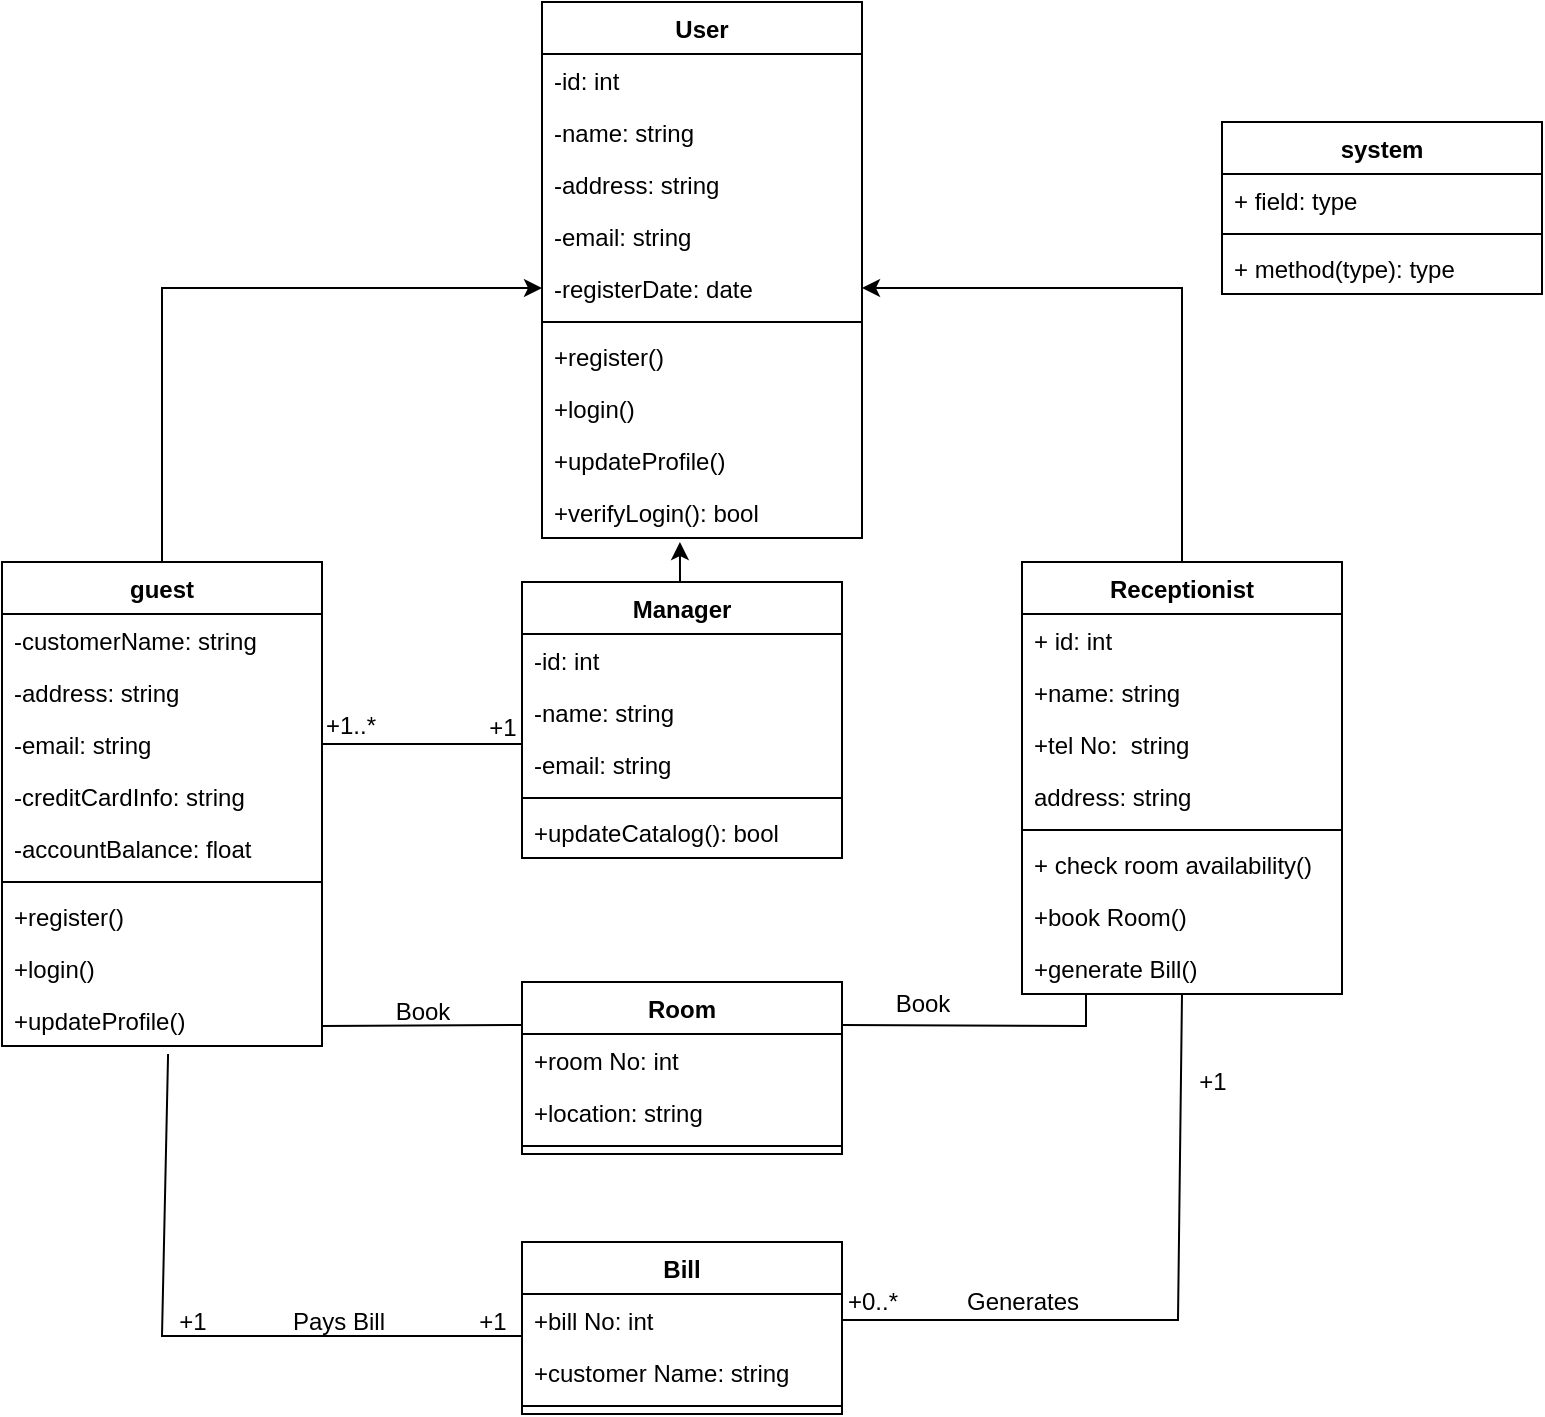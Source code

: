 <mxfile version="16.1.0" type="github">
  <diagram id="C5RBs43oDa-KdzZeNtuy" name="Page-1">
    <mxGraphModel dx="1278" dy="1748" grid="1" gridSize="10" guides="1" tooltips="1" connect="1" arrows="1" fold="1" page="1" pageScale="1" pageWidth="827" pageHeight="1169" math="0" shadow="0">
      <root>
        <mxCell id="WIyWlLk6GJQsqaUBKTNV-0" />
        <mxCell id="WIyWlLk6GJQsqaUBKTNV-1" parent="WIyWlLk6GJQsqaUBKTNV-0" />
        <mxCell id="LYXB9PWpveWqiD-qRQv--15" style="edgeStyle=orthogonalEdgeStyle;rounded=0;jumpSize=6;orthogonalLoop=1;jettySize=auto;html=1;exitX=0.5;exitY=0;exitDx=0;exitDy=0;entryX=0.431;entryY=1.077;entryDx=0;entryDy=0;entryPerimeter=0;endSize=6;strokeWidth=1;" parent="WIyWlLk6GJQsqaUBKTNV-1" source="Q7qjtp1x8WxKevpJag3L-6" target="LYXB9PWpveWqiD-qRQv--11" edge="1">
          <mxGeometry relative="1" as="geometry" />
        </mxCell>
        <mxCell id="Q7qjtp1x8WxKevpJag3L-6" value="Manager" style="swimlane;fontStyle=1;align=center;verticalAlign=top;childLayout=stackLayout;horizontal=1;startSize=26;horizontalStack=0;resizeParent=1;resizeParentMax=0;resizeLast=0;collapsible=1;marginBottom=0;" parent="WIyWlLk6GJQsqaUBKTNV-1" vertex="1">
          <mxGeometry x="280" y="-70" width="160" height="138" as="geometry" />
        </mxCell>
        <mxCell id="T5A34cYK0QaYjGAUa2mt-0" value="-id: int" style="text;strokeColor=none;fillColor=none;align=left;verticalAlign=top;spacingLeft=4;spacingRight=4;overflow=hidden;rotatable=0;points=[[0,0.5],[1,0.5]];portConstraint=eastwest;" parent="Q7qjtp1x8WxKevpJag3L-6" vertex="1">
          <mxGeometry y="26" width="160" height="26" as="geometry" />
        </mxCell>
        <mxCell id="Q7qjtp1x8WxKevpJag3L-7" value="-name: string" style="text;strokeColor=none;fillColor=none;align=left;verticalAlign=top;spacingLeft=4;spacingRight=4;overflow=hidden;rotatable=0;points=[[0,0.5],[1,0.5]];portConstraint=eastwest;" parent="Q7qjtp1x8WxKevpJag3L-6" vertex="1">
          <mxGeometry y="52" width="160" height="26" as="geometry" />
        </mxCell>
        <mxCell id="Q7qjtp1x8WxKevpJag3L-18" value="-email: string" style="text;strokeColor=none;fillColor=none;align=left;verticalAlign=top;spacingLeft=4;spacingRight=4;overflow=hidden;rotatable=0;points=[[0,0.5],[1,0.5]];portConstraint=eastwest;" parent="Q7qjtp1x8WxKevpJag3L-6" vertex="1">
          <mxGeometry y="78" width="160" height="26" as="geometry" />
        </mxCell>
        <mxCell id="Q7qjtp1x8WxKevpJag3L-8" value="" style="line;strokeWidth=1;fillColor=none;align=left;verticalAlign=middle;spacingTop=-1;spacingLeft=3;spacingRight=3;rotatable=0;labelPosition=right;points=[];portConstraint=eastwest;" parent="Q7qjtp1x8WxKevpJag3L-6" vertex="1">
          <mxGeometry y="104" width="160" height="8" as="geometry" />
        </mxCell>
        <mxCell id="Q7qjtp1x8WxKevpJag3L-9" value="+updateCatalog(): bool" style="text;strokeColor=none;fillColor=none;align=left;verticalAlign=top;spacingLeft=4;spacingRight=4;overflow=hidden;rotatable=0;points=[[0,0.5],[1,0.5]];portConstraint=eastwest;" parent="Q7qjtp1x8WxKevpJag3L-6" vertex="1">
          <mxGeometry y="112" width="160" height="26" as="geometry" />
        </mxCell>
        <mxCell id="LYXB9PWpveWqiD-qRQv--14" style="edgeStyle=orthogonalEdgeStyle;rounded=0;jumpSize=6;orthogonalLoop=1;jettySize=auto;html=1;exitX=0.5;exitY=0;exitDx=0;exitDy=0;endSize=6;strokeWidth=1;" parent="WIyWlLk6GJQsqaUBKTNV-1" source="Q7qjtp1x8WxKevpJag3L-10" target="LYXB9PWpveWqiD-qRQv--12" edge="1">
          <mxGeometry relative="1" as="geometry" />
        </mxCell>
        <mxCell id="Q7qjtp1x8WxKevpJag3L-10" value="guest" style="swimlane;fontStyle=1;align=center;verticalAlign=top;childLayout=stackLayout;horizontal=1;startSize=26;horizontalStack=0;resizeParent=1;resizeParentMax=0;resizeLast=0;collapsible=1;marginBottom=0;" parent="WIyWlLk6GJQsqaUBKTNV-1" vertex="1">
          <mxGeometry x="20" y="-80" width="160" height="242" as="geometry" />
        </mxCell>
        <mxCell id="Q7qjtp1x8WxKevpJag3L-11" value="-customerName: string" style="text;strokeColor=none;fillColor=none;align=left;verticalAlign=top;spacingLeft=4;spacingRight=4;overflow=hidden;rotatable=0;points=[[0,0.5],[1,0.5]];portConstraint=eastwest;" parent="Q7qjtp1x8WxKevpJag3L-10" vertex="1">
          <mxGeometry y="26" width="160" height="26" as="geometry" />
        </mxCell>
        <mxCell id="Q7qjtp1x8WxKevpJag3L-17" value="-address: string" style="text;strokeColor=none;fillColor=none;align=left;verticalAlign=top;spacingLeft=4;spacingRight=4;overflow=hidden;rotatable=0;points=[[0,0.5],[1,0.5]];portConstraint=eastwest;" parent="Q7qjtp1x8WxKevpJag3L-10" vertex="1">
          <mxGeometry y="52" width="160" height="26" as="geometry" />
        </mxCell>
        <mxCell id="Q7qjtp1x8WxKevpJag3L-19" value="-email: string" style="text;strokeColor=none;fillColor=none;align=left;verticalAlign=top;spacingLeft=4;spacingRight=4;overflow=hidden;rotatable=0;points=[[0,0.5],[1,0.5]];portConstraint=eastwest;" parent="Q7qjtp1x8WxKevpJag3L-10" vertex="1">
          <mxGeometry y="78" width="160" height="26" as="geometry" />
        </mxCell>
        <mxCell id="Q7qjtp1x8WxKevpJag3L-21" value="-creditCardInfo: string" style="text;strokeColor=none;fillColor=none;align=left;verticalAlign=top;spacingLeft=4;spacingRight=4;overflow=hidden;rotatable=0;points=[[0,0.5],[1,0.5]];portConstraint=eastwest;" parent="Q7qjtp1x8WxKevpJag3L-10" vertex="1">
          <mxGeometry y="104" width="160" height="26" as="geometry" />
        </mxCell>
        <mxCell id="Q7qjtp1x8WxKevpJag3L-20" value="-accountBalance: float" style="text;strokeColor=none;fillColor=none;align=left;verticalAlign=top;spacingLeft=4;spacingRight=4;overflow=hidden;rotatable=0;points=[[0,0.5],[1,0.5]];portConstraint=eastwest;" parent="Q7qjtp1x8WxKevpJag3L-10" vertex="1">
          <mxGeometry y="130" width="160" height="26" as="geometry" />
        </mxCell>
        <mxCell id="Q7qjtp1x8WxKevpJag3L-12" value="" style="line;strokeWidth=1;fillColor=none;align=left;verticalAlign=middle;spacingTop=-1;spacingLeft=3;spacingRight=3;rotatable=0;labelPosition=right;points=[];portConstraint=eastwest;" parent="Q7qjtp1x8WxKevpJag3L-10" vertex="1">
          <mxGeometry y="156" width="160" height="8" as="geometry" />
        </mxCell>
        <mxCell id="Q7qjtp1x8WxKevpJag3L-13" value="+register()" style="text;strokeColor=none;fillColor=none;align=left;verticalAlign=top;spacingLeft=4;spacingRight=4;overflow=hidden;rotatable=0;points=[[0,0.5],[1,0.5]];portConstraint=eastwest;" parent="Q7qjtp1x8WxKevpJag3L-10" vertex="1">
          <mxGeometry y="164" width="160" height="26" as="geometry" />
        </mxCell>
        <mxCell id="Q7qjtp1x8WxKevpJag3L-22" value="+login()" style="text;strokeColor=none;fillColor=none;align=left;verticalAlign=top;spacingLeft=4;spacingRight=4;overflow=hidden;rotatable=0;points=[[0,0.5],[1,0.5]];portConstraint=eastwest;" parent="Q7qjtp1x8WxKevpJag3L-10" vertex="1">
          <mxGeometry y="190" width="160" height="26" as="geometry" />
        </mxCell>
        <mxCell id="Q7qjtp1x8WxKevpJag3L-23" value="+updateProfile()" style="text;strokeColor=none;fillColor=none;align=left;verticalAlign=top;spacingLeft=4;spacingRight=4;overflow=hidden;rotatable=0;points=[[0,0.5],[1,0.5]];portConstraint=eastwest;" parent="Q7qjtp1x8WxKevpJag3L-10" vertex="1">
          <mxGeometry y="216" width="160" height="26" as="geometry" />
        </mxCell>
        <mxCell id="T5A34cYK0QaYjGAUa2mt-2" value="" style="endArrow=none;html=1;rounded=0;" parent="WIyWlLk6GJQsqaUBKTNV-1" source="Q7qjtp1x8WxKevpJag3L-19" edge="1">
          <mxGeometry width="50" height="50" relative="1" as="geometry">
            <mxPoint x="180" y="61" as="sourcePoint" />
            <mxPoint x="280" y="11" as="targetPoint" />
          </mxGeometry>
        </mxCell>
        <mxCell id="T5A34cYK0QaYjGAUa2mt-9" value="Room" style="swimlane;fontStyle=1;align=center;verticalAlign=top;childLayout=stackLayout;horizontal=1;startSize=26;horizontalStack=0;resizeParent=1;resizeParentMax=0;resizeLast=0;collapsible=1;marginBottom=0;" parent="WIyWlLk6GJQsqaUBKTNV-1" vertex="1">
          <mxGeometry x="280" y="130" width="160" height="86" as="geometry" />
        </mxCell>
        <mxCell id="T5A34cYK0QaYjGAUa2mt-10" value="+room No: int" style="text;strokeColor=none;fillColor=none;align=left;verticalAlign=top;spacingLeft=4;spacingRight=4;overflow=hidden;rotatable=0;points=[[0,0.5],[1,0.5]];portConstraint=eastwest;" parent="T5A34cYK0QaYjGAUa2mt-9" vertex="1">
          <mxGeometry y="26" width="160" height="26" as="geometry" />
        </mxCell>
        <mxCell id="T5A34cYK0QaYjGAUa2mt-13" value="+location: string" style="text;strokeColor=none;fillColor=none;align=left;verticalAlign=top;spacingLeft=4;spacingRight=4;overflow=hidden;rotatable=0;points=[[0,0.5],[1,0.5]];portConstraint=eastwest;" parent="T5A34cYK0QaYjGAUa2mt-9" vertex="1">
          <mxGeometry y="52" width="160" height="26" as="geometry" />
        </mxCell>
        <mxCell id="T5A34cYK0QaYjGAUa2mt-11" value="" style="line;strokeWidth=1;fillColor=none;align=left;verticalAlign=middle;spacingTop=-1;spacingLeft=3;spacingRight=3;rotatable=0;labelPosition=right;points=[];portConstraint=eastwest;" parent="T5A34cYK0QaYjGAUa2mt-9" vertex="1">
          <mxGeometry y="78" width="160" height="8" as="geometry" />
        </mxCell>
        <mxCell id="LYXB9PWpveWqiD-qRQv--13" style="edgeStyle=orthogonalEdgeStyle;rounded=0;jumpSize=6;orthogonalLoop=1;jettySize=auto;html=1;exitX=0.5;exitY=0;exitDx=0;exitDy=0;entryX=1;entryY=0.5;entryDx=0;entryDy=0;endSize=6;strokeWidth=1;" parent="WIyWlLk6GJQsqaUBKTNV-1" source="T5A34cYK0QaYjGAUa2mt-14" target="LYXB9PWpveWqiD-qRQv--12" edge="1">
          <mxGeometry relative="1" as="geometry" />
        </mxCell>
        <mxCell id="T5A34cYK0QaYjGAUa2mt-14" value="Receptionist" style="swimlane;fontStyle=1;align=center;verticalAlign=top;childLayout=stackLayout;horizontal=1;startSize=26;horizontalStack=0;resizeParent=1;resizeParentMax=0;resizeLast=0;collapsible=1;marginBottom=0;" parent="WIyWlLk6GJQsqaUBKTNV-1" vertex="1">
          <mxGeometry x="530" y="-80" width="160" height="216" as="geometry" />
        </mxCell>
        <mxCell id="T5A34cYK0QaYjGAUa2mt-15" value="+ id: int" style="text;strokeColor=none;fillColor=none;align=left;verticalAlign=top;spacingLeft=4;spacingRight=4;overflow=hidden;rotatable=0;points=[[0,0.5],[1,0.5]];portConstraint=eastwest;" parent="T5A34cYK0QaYjGAUa2mt-14" vertex="1">
          <mxGeometry y="26" width="160" height="26" as="geometry" />
        </mxCell>
        <mxCell id="T5A34cYK0QaYjGAUa2mt-20" value="+name: string" style="text;strokeColor=none;fillColor=none;align=left;verticalAlign=top;spacingLeft=4;spacingRight=4;overflow=hidden;rotatable=0;points=[[0,0.5],[1,0.5]];portConstraint=eastwest;" parent="T5A34cYK0QaYjGAUa2mt-14" vertex="1">
          <mxGeometry y="52" width="160" height="26" as="geometry" />
        </mxCell>
        <mxCell id="T5A34cYK0QaYjGAUa2mt-19" value="+tel No:  string" style="text;strokeColor=none;fillColor=none;align=left;verticalAlign=top;spacingLeft=4;spacingRight=4;overflow=hidden;rotatable=0;points=[[0,0.5],[1,0.5]];portConstraint=eastwest;" parent="T5A34cYK0QaYjGAUa2mt-14" vertex="1">
          <mxGeometry y="78" width="160" height="26" as="geometry" />
        </mxCell>
        <mxCell id="T5A34cYK0QaYjGAUa2mt-18" value="address: string" style="text;strokeColor=none;fillColor=none;align=left;verticalAlign=top;spacingLeft=4;spacingRight=4;overflow=hidden;rotatable=0;points=[[0,0.5],[1,0.5]];portConstraint=eastwest;" parent="T5A34cYK0QaYjGAUa2mt-14" vertex="1">
          <mxGeometry y="104" width="160" height="26" as="geometry" />
        </mxCell>
        <mxCell id="T5A34cYK0QaYjGAUa2mt-16" value="" style="line;strokeWidth=1;fillColor=none;align=left;verticalAlign=middle;spacingTop=-1;spacingLeft=3;spacingRight=3;rotatable=0;labelPosition=right;points=[];portConstraint=eastwest;" parent="T5A34cYK0QaYjGAUa2mt-14" vertex="1">
          <mxGeometry y="130" width="160" height="8" as="geometry" />
        </mxCell>
        <mxCell id="T5A34cYK0QaYjGAUa2mt-17" value="+ check room availability()" style="text;strokeColor=none;fillColor=none;align=left;verticalAlign=top;spacingLeft=4;spacingRight=4;overflow=hidden;rotatable=0;points=[[0,0.5],[1,0.5]];portConstraint=eastwest;" parent="T5A34cYK0QaYjGAUa2mt-14" vertex="1">
          <mxGeometry y="138" width="160" height="26" as="geometry" />
        </mxCell>
        <mxCell id="T5A34cYK0QaYjGAUa2mt-21" value="+book Room()" style="text;strokeColor=none;fillColor=none;align=left;verticalAlign=top;spacingLeft=4;spacingRight=4;overflow=hidden;rotatable=0;points=[[0,0.5],[1,0.5]];portConstraint=eastwest;" parent="T5A34cYK0QaYjGAUa2mt-14" vertex="1">
          <mxGeometry y="164" width="160" height="26" as="geometry" />
        </mxCell>
        <mxCell id="T5A34cYK0QaYjGAUa2mt-37" value="+generate Bill()" style="text;strokeColor=none;fillColor=none;align=left;verticalAlign=top;spacingLeft=4;spacingRight=4;overflow=hidden;rotatable=0;points=[[0,0.5],[1,0.5]];portConstraint=eastwest;" parent="T5A34cYK0QaYjGAUa2mt-14" vertex="1">
          <mxGeometry y="190" width="160" height="26" as="geometry" />
        </mxCell>
        <mxCell id="T5A34cYK0QaYjGAUa2mt-27" value="" style="endArrow=none;html=1;rounded=0;exitX=0;exitY=0.25;exitDx=0;exitDy=0;" parent="WIyWlLk6GJQsqaUBKTNV-1" source="T5A34cYK0QaYjGAUa2mt-9" edge="1">
          <mxGeometry width="50" height="50" relative="1" as="geometry">
            <mxPoint x="420" y="150" as="sourcePoint" />
            <mxPoint x="180" y="152" as="targetPoint" />
            <Array as="points" />
          </mxGeometry>
        </mxCell>
        <mxCell id="T5A34cYK0QaYjGAUa2mt-29" value="" style="endArrow=none;html=1;rounded=0;entryX=0.5;entryY=1;entryDx=0;entryDy=0;entryPerimeter=0;exitX=1;exitY=0.5;exitDx=0;exitDy=0;" parent="WIyWlLk6GJQsqaUBKTNV-1" source="T5A34cYK0QaYjGAUa2mt-31" target="T5A34cYK0QaYjGAUa2mt-37" edge="1">
          <mxGeometry width="50" height="50" relative="1" as="geometry">
            <mxPoint x="828" y="210" as="sourcePoint" />
            <mxPoint x="608.08" y="166.004" as="targetPoint" />
            <Array as="points">
              <mxPoint x="608" y="299" />
            </Array>
          </mxGeometry>
        </mxCell>
        <mxCell id="T5A34cYK0QaYjGAUa2mt-30" value="Bill" style="swimlane;fontStyle=1;align=center;verticalAlign=top;childLayout=stackLayout;horizontal=1;startSize=26;horizontalStack=0;resizeParent=1;resizeParentMax=0;resizeLast=0;collapsible=1;marginBottom=0;" parent="WIyWlLk6GJQsqaUBKTNV-1" vertex="1">
          <mxGeometry x="280" y="260" width="160" height="86" as="geometry" />
        </mxCell>
        <mxCell id="T5A34cYK0QaYjGAUa2mt-31" value="+bill No: int" style="text;strokeColor=none;fillColor=none;align=left;verticalAlign=top;spacingLeft=4;spacingRight=4;overflow=hidden;rotatable=0;points=[[0,0.5],[1,0.5]];portConstraint=eastwest;" parent="T5A34cYK0QaYjGAUa2mt-30" vertex="1">
          <mxGeometry y="26" width="160" height="26" as="geometry" />
        </mxCell>
        <mxCell id="T5A34cYK0QaYjGAUa2mt-34" value="+customer Name: string" style="text;strokeColor=none;fillColor=none;align=left;verticalAlign=top;spacingLeft=4;spacingRight=4;overflow=hidden;rotatable=0;points=[[0,0.5],[1,0.5]];portConstraint=eastwest;" parent="T5A34cYK0QaYjGAUa2mt-30" vertex="1">
          <mxGeometry y="52" width="160" height="26" as="geometry" />
        </mxCell>
        <mxCell id="T5A34cYK0QaYjGAUa2mt-32" value="" style="line;strokeWidth=1;fillColor=none;align=left;verticalAlign=middle;spacingTop=-1;spacingLeft=3;spacingRight=3;rotatable=0;labelPosition=right;points=[];portConstraint=eastwest;" parent="T5A34cYK0QaYjGAUa2mt-30" vertex="1">
          <mxGeometry y="78" width="160" height="8" as="geometry" />
        </mxCell>
        <mxCell id="T5A34cYK0QaYjGAUa2mt-35" value="" style="endArrow=none;html=1;rounded=0;entryX=0;entryY=0.808;entryDx=0;entryDy=0;entryPerimeter=0;exitX=0.519;exitY=1.154;exitDx=0;exitDy=0;exitPerimeter=0;" parent="WIyWlLk6GJQsqaUBKTNV-1" source="Q7qjtp1x8WxKevpJag3L-23" target="T5A34cYK0QaYjGAUa2mt-31" edge="1">
          <mxGeometry width="50" height="50" relative="1" as="geometry">
            <mxPoint x="530" y="330" as="sourcePoint" />
            <mxPoint x="580" y="280" as="targetPoint" />
            <Array as="points">
              <mxPoint x="100" y="307" />
            </Array>
          </mxGeometry>
        </mxCell>
        <mxCell id="T5A34cYK0QaYjGAUa2mt-38" value="" style="endArrow=none;html=1;rounded=0;entryX=1;entryY=0.25;entryDx=0;entryDy=0;exitX=0.2;exitY=1;exitDx=0;exitDy=0;exitPerimeter=0;" parent="WIyWlLk6GJQsqaUBKTNV-1" source="T5A34cYK0QaYjGAUa2mt-37" target="T5A34cYK0QaYjGAUa2mt-9" edge="1">
          <mxGeometry width="50" height="50" relative="1" as="geometry">
            <mxPoint x="560" y="152" as="sourcePoint" />
            <mxPoint x="190" y="162" as="targetPoint" />
            <Array as="points">
              <mxPoint x="562" y="152" />
            </Array>
          </mxGeometry>
        </mxCell>
        <mxCell id="T5A34cYK0QaYjGAUa2mt-39" value="+1..*" style="text;html=1;align=center;verticalAlign=middle;resizable=0;points=[];autosize=1;strokeColor=none;fillColor=none;" parent="WIyWlLk6GJQsqaUBKTNV-1" vertex="1">
          <mxGeometry x="174" y="-8" width="40" height="20" as="geometry" />
        </mxCell>
        <mxCell id="T5A34cYK0QaYjGAUa2mt-41" value="+1" style="text;html=1;align=center;verticalAlign=middle;resizable=0;points=[];autosize=1;strokeColor=none;fillColor=none;" parent="WIyWlLk6GJQsqaUBKTNV-1" vertex="1">
          <mxGeometry x="255" y="-7" width="30" height="20" as="geometry" />
        </mxCell>
        <mxCell id="T5A34cYK0QaYjGAUa2mt-43" value="+1" style="text;html=1;align=center;verticalAlign=middle;resizable=0;points=[];autosize=1;strokeColor=none;fillColor=none;" parent="WIyWlLk6GJQsqaUBKTNV-1" vertex="1">
          <mxGeometry x="100" y="290" width="30" height="20" as="geometry" />
        </mxCell>
        <mxCell id="T5A34cYK0QaYjGAUa2mt-44" value="+1" style="text;html=1;align=center;verticalAlign=middle;resizable=0;points=[];autosize=1;strokeColor=none;fillColor=none;" parent="WIyWlLk6GJQsqaUBKTNV-1" vertex="1">
          <mxGeometry x="250" y="290" width="30" height="20" as="geometry" />
        </mxCell>
        <mxCell id="T5A34cYK0QaYjGAUa2mt-45" value="Generates" style="text;html=1;align=center;verticalAlign=middle;resizable=0;points=[];autosize=1;strokeColor=none;fillColor=none;" parent="WIyWlLk6GJQsqaUBKTNV-1" vertex="1">
          <mxGeometry x="495" y="280" width="70" height="20" as="geometry" />
        </mxCell>
        <mxCell id="T5A34cYK0QaYjGAUa2mt-46" value="+1" style="text;html=1;align=center;verticalAlign=middle;resizable=0;points=[];autosize=1;strokeColor=none;fillColor=none;" parent="WIyWlLk6GJQsqaUBKTNV-1" vertex="1">
          <mxGeometry x="610" y="170" width="30" height="20" as="geometry" />
        </mxCell>
        <mxCell id="T5A34cYK0QaYjGAUa2mt-47" value="+0..*" style="text;html=1;align=center;verticalAlign=middle;resizable=0;points=[];autosize=1;strokeColor=none;fillColor=none;" parent="WIyWlLk6GJQsqaUBKTNV-1" vertex="1">
          <mxGeometry x="435" y="280" width="40" height="20" as="geometry" />
        </mxCell>
        <mxCell id="T5A34cYK0QaYjGAUa2mt-48" value="Pays Bill" style="text;html=1;align=center;verticalAlign=middle;resizable=0;points=[];autosize=1;strokeColor=none;fillColor=none;" parent="WIyWlLk6GJQsqaUBKTNV-1" vertex="1">
          <mxGeometry x="158" y="290" width="60" height="20" as="geometry" />
        </mxCell>
        <mxCell id="T5A34cYK0QaYjGAUa2mt-49" value="Book" style="text;html=1;align=center;verticalAlign=middle;resizable=0;points=[];autosize=1;strokeColor=none;fillColor=none;" parent="WIyWlLk6GJQsqaUBKTNV-1" vertex="1">
          <mxGeometry x="210" y="135" width="40" height="20" as="geometry" />
        </mxCell>
        <mxCell id="T5A34cYK0QaYjGAUa2mt-50" value="Book" style="text;html=1;align=center;verticalAlign=middle;resizable=0;points=[];autosize=1;strokeColor=none;fillColor=none;" parent="WIyWlLk6GJQsqaUBKTNV-1" vertex="1">
          <mxGeometry x="460" y="131" width="40" height="20" as="geometry" />
        </mxCell>
        <mxCell id="LYXB9PWpveWqiD-qRQv--0" value="User" style="swimlane;fontStyle=1;align=center;verticalAlign=top;childLayout=stackLayout;horizontal=1;startSize=26;horizontalStack=0;resizeParent=1;resizeParentMax=0;resizeLast=0;collapsible=1;marginBottom=0;" parent="WIyWlLk6GJQsqaUBKTNV-1" vertex="1">
          <mxGeometry x="290" y="-360" width="160" height="268" as="geometry" />
        </mxCell>
        <mxCell id="LYXB9PWpveWqiD-qRQv--10" value="-id: int" style="text;strokeColor=none;fillColor=none;align=left;verticalAlign=top;spacingLeft=4;spacingRight=4;overflow=hidden;rotatable=0;points=[[0,0.5],[1,0.5]];portConstraint=eastwest;" parent="LYXB9PWpveWqiD-qRQv--0" vertex="1">
          <mxGeometry y="26" width="160" height="26" as="geometry" />
        </mxCell>
        <mxCell id="LYXB9PWpveWqiD-qRQv--1" value="-name: string" style="text;strokeColor=none;fillColor=none;align=left;verticalAlign=top;spacingLeft=4;spacingRight=4;overflow=hidden;rotatable=0;points=[[0,0.5],[1,0.5]];portConstraint=eastwest;" parent="LYXB9PWpveWqiD-qRQv--0" vertex="1">
          <mxGeometry y="52" width="160" height="26" as="geometry" />
        </mxCell>
        <mxCell id="LYXB9PWpveWqiD-qRQv--2" value="-address: string" style="text;strokeColor=none;fillColor=none;align=left;verticalAlign=top;spacingLeft=4;spacingRight=4;overflow=hidden;rotatable=0;points=[[0,0.5],[1,0.5]];portConstraint=eastwest;" parent="LYXB9PWpveWqiD-qRQv--0" vertex="1">
          <mxGeometry y="78" width="160" height="26" as="geometry" />
        </mxCell>
        <mxCell id="LYXB9PWpveWqiD-qRQv--3" value="-email: string" style="text;strokeColor=none;fillColor=none;align=left;verticalAlign=top;spacingLeft=4;spacingRight=4;overflow=hidden;rotatable=0;points=[[0,0.5],[1,0.5]];portConstraint=eastwest;" parent="LYXB9PWpveWqiD-qRQv--0" vertex="1">
          <mxGeometry y="104" width="160" height="26" as="geometry" />
        </mxCell>
        <mxCell id="LYXB9PWpveWqiD-qRQv--12" value="-registerDate: date" style="text;strokeColor=none;fillColor=none;align=left;verticalAlign=top;spacingLeft=4;spacingRight=4;overflow=hidden;rotatable=0;points=[[0,0.5],[1,0.5]];portConstraint=eastwest;" parent="LYXB9PWpveWqiD-qRQv--0" vertex="1">
          <mxGeometry y="130" width="160" height="26" as="geometry" />
        </mxCell>
        <mxCell id="LYXB9PWpveWqiD-qRQv--6" value="" style="line;strokeWidth=1;fillColor=none;align=left;verticalAlign=middle;spacingTop=-1;spacingLeft=3;spacingRight=3;rotatable=0;labelPosition=right;points=[];portConstraint=eastwest;" parent="LYXB9PWpveWqiD-qRQv--0" vertex="1">
          <mxGeometry y="156" width="160" height="8" as="geometry" />
        </mxCell>
        <mxCell id="LYXB9PWpveWqiD-qRQv--7" value="+register()" style="text;strokeColor=none;fillColor=none;align=left;verticalAlign=top;spacingLeft=4;spacingRight=4;overflow=hidden;rotatable=0;points=[[0,0.5],[1,0.5]];portConstraint=eastwest;" parent="LYXB9PWpveWqiD-qRQv--0" vertex="1">
          <mxGeometry y="164" width="160" height="26" as="geometry" />
        </mxCell>
        <mxCell id="LYXB9PWpveWqiD-qRQv--8" value="+login()" style="text;strokeColor=none;fillColor=none;align=left;verticalAlign=top;spacingLeft=4;spacingRight=4;overflow=hidden;rotatable=0;points=[[0,0.5],[1,0.5]];portConstraint=eastwest;" parent="LYXB9PWpveWqiD-qRQv--0" vertex="1">
          <mxGeometry y="190" width="160" height="26" as="geometry" />
        </mxCell>
        <mxCell id="LYXB9PWpveWqiD-qRQv--9" value="+updateProfile()" style="text;strokeColor=none;fillColor=none;align=left;verticalAlign=top;spacingLeft=4;spacingRight=4;overflow=hidden;rotatable=0;points=[[0,0.5],[1,0.5]];portConstraint=eastwest;" parent="LYXB9PWpveWqiD-qRQv--0" vertex="1">
          <mxGeometry y="216" width="160" height="26" as="geometry" />
        </mxCell>
        <mxCell id="LYXB9PWpveWqiD-qRQv--11" value="+verifyLogin(): bool" style="text;strokeColor=none;fillColor=none;align=left;verticalAlign=top;spacingLeft=4;spacingRight=4;overflow=hidden;rotatable=0;points=[[0,0.5],[1,0.5]];portConstraint=eastwest;" parent="LYXB9PWpveWqiD-qRQv--0" vertex="1">
          <mxGeometry y="242" width="160" height="26" as="geometry" />
        </mxCell>
        <mxCell id="hbcuE7uyUKkjMjw7KVRw-1" value="system" style="swimlane;fontStyle=1;align=center;verticalAlign=top;childLayout=stackLayout;horizontal=1;startSize=26;horizontalStack=0;resizeParent=1;resizeParentMax=0;resizeLast=0;collapsible=1;marginBottom=0;" vertex="1" parent="WIyWlLk6GJQsqaUBKTNV-1">
          <mxGeometry x="630" y="-300" width="160" height="86" as="geometry" />
        </mxCell>
        <mxCell id="hbcuE7uyUKkjMjw7KVRw-2" value="+ field: type" style="text;strokeColor=none;fillColor=none;align=left;verticalAlign=top;spacingLeft=4;spacingRight=4;overflow=hidden;rotatable=0;points=[[0,0.5],[1,0.5]];portConstraint=eastwest;" vertex="1" parent="hbcuE7uyUKkjMjw7KVRw-1">
          <mxGeometry y="26" width="160" height="26" as="geometry" />
        </mxCell>
        <mxCell id="hbcuE7uyUKkjMjw7KVRw-3" value="" style="line;strokeWidth=1;fillColor=none;align=left;verticalAlign=middle;spacingTop=-1;spacingLeft=3;spacingRight=3;rotatable=0;labelPosition=right;points=[];portConstraint=eastwest;" vertex="1" parent="hbcuE7uyUKkjMjw7KVRw-1">
          <mxGeometry y="52" width="160" height="8" as="geometry" />
        </mxCell>
        <mxCell id="hbcuE7uyUKkjMjw7KVRw-4" value="+ method(type): type" style="text;strokeColor=none;fillColor=none;align=left;verticalAlign=top;spacingLeft=4;spacingRight=4;overflow=hidden;rotatable=0;points=[[0,0.5],[1,0.5]];portConstraint=eastwest;" vertex="1" parent="hbcuE7uyUKkjMjw7KVRw-1">
          <mxGeometry y="60" width="160" height="26" as="geometry" />
        </mxCell>
      </root>
    </mxGraphModel>
  </diagram>
</mxfile>
